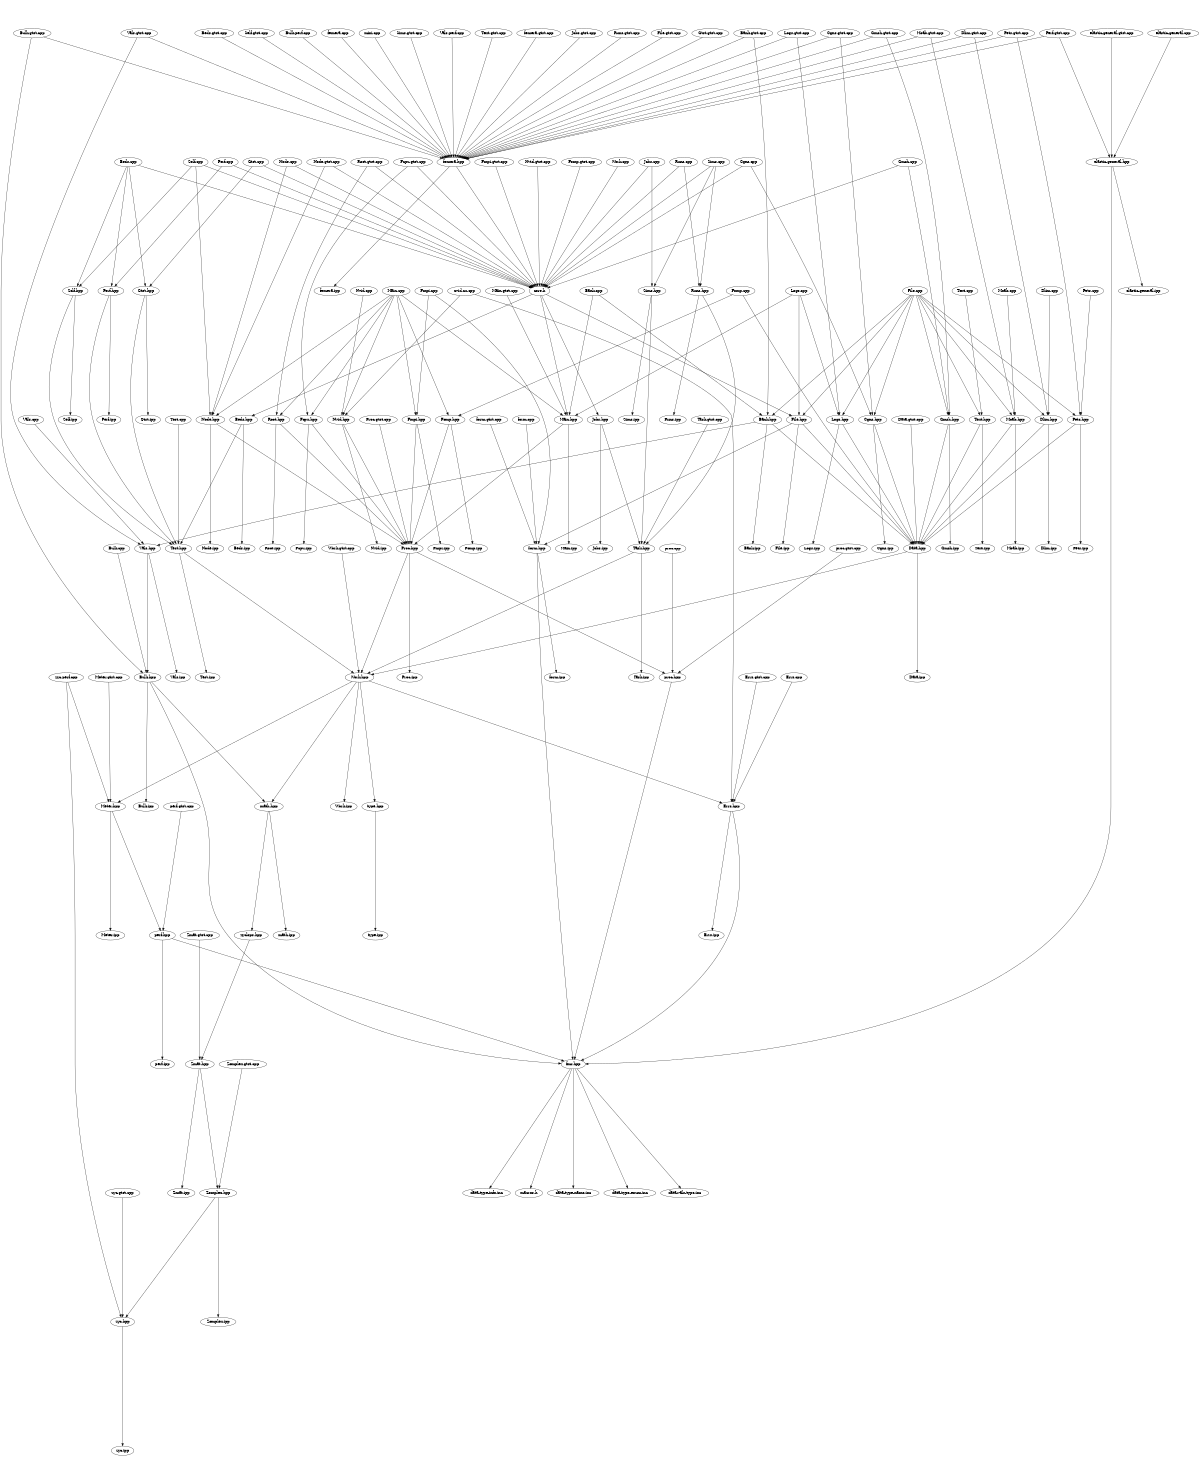 digraph "source tree" {
    overlap=scale;
    size="8,10";
    ratio="fill";
    fontsize="16";
    fontname="Helvetica";
	clusterrank="local";
	"perf.hpp" -> "fmr.hpp"
	"Fomp.hpp" -> "Fomp.ipp"
	"math.hpp" -> "zyclops.hpp"
	"Moab.hpp" -> "Moab.ipp"
	"Proc.hpp" -> "Proc.ipp"
	"Fomp.cpp" -> "Data.hpp"
	"File.hpp" -> "form.hpp"
	"Perf.cpp" -> "Perf.hpp"
	"Nvid.hpp" -> "Proc.hpp"
	"Dlim.cpp" -> "Dlim.hpp"
	"Gmsh.cpp" -> "Gmsh.hpp"
	"Fmpi.cpp" -> "Fmpi.hpp"
	"Text.gtst.cpp" -> "femera.hpp"
	"Logs.gtst.cpp" -> "Logs.hpp"
	"Bulk.hpp" -> "math.hpp"
	"form.hpp" -> "fmr.hpp"
	"core.h" -> "Main.hpp"
	"Gmsh.cpp" -> "core.h"
	"femera.gtst.cpp" -> "femera.hpp"
	"Jobs.gtst.cpp" -> "femera.hpp"
	"femera.hpp" -> "femera.ipp"
	"Logs.hpp" -> "Data.hpp"
	"Text.cpp" -> "Text.hpp"
	"Moab.cpp" -> "Moab.hpp"
	"Bulk.gtst.cpp" -> "femera.hpp"
	"File.cpp" -> "Pets.hpp"
	"proc.gtst.cpp" -> "proc.hpp"
	"Test.hpp" -> "Work.hpp"
	"core.h" -> "Beds.hpp"
	"Bank.cpp" -> "Bank.hpp"
	"Beds.cpp" -> "Gtst.hpp"
	"Perf.hpp" -> "Test.hpp"
	"Nvid.hpp" -> "Nvid.ipp"
	"Runs.gtst.cpp" -> "femera.hpp"
	"File.gtst.cpp" -> "femera.hpp"
	"Task.gtst.cpp" -> "Task.hpp"
	"Root.hpp" -> "Proc.hpp"
	"File.cpp" -> "Moab.hpp"
	"Proc.gtst.cpp" -> "Proc.hpp"
	"form.hpp" -> "form.ipp"
	"Sims.hpp" -> "Task.hpp"
	"Main.gtst.cpp" -> "Main.hpp"
	"Logs.cpp" -> "File.hpp"
	"Gtst.cpp" -> "core.h"
	"Proc.hpp" -> "Work.hpp"
	"fmr.hpp" -> "data-type-name.inc"
	"Main.cpp" -> "Fmpi.hpp"
	"Cgns.hpp" -> "Data.hpp"
	"Nvid.cpp" -> "Nvid.hpp"
	"Self.hpp" -> "Self.ipp"
	"Vals.hpp" -> "Vals.ipp"
	"Bulk.hpp" -> "fmr.hpp"
	"Pets.hpp" -> "Data.hpp"
	"perf.gtst.cpp" -> "perf.hpp"
	"Fmpi.gtst.cpp" -> "core.h"
	"Fcpu.gtst.cpp" -> "core.h"
	"Vals.gtst.cpp" -> "Vals.hpp"
	"Logs.gtst.cpp" -> "femera.hpp"
	"Node.hpp" -> "Node.ipp"
	"zyc.perf.cpp" -> "zyc.hpp"
	"Gtst.cpp" -> "Gtst.hpp"
	"elastic-general.hpp" -> "elastic-general.ipp"
	"Fomp.cpp" -> "Fomp.hpp"
	"Fomp.hpp" -> "Proc.hpp"
	"Vals.hpp" -> "Bulk.hpp"
	"zyc.gtst.cpp" -> "zyc.hpp"
	"File.cpp" -> "Bank.hpp"
	"Work.hpp" -> "Meter.hpp"
	"Sims.cpp" -> "Sims.hpp"
	"Test.hpp" -> "Test.ipp"
	"fmr.hpp" -> "data-type-enum.inc"
	"Gtst.gtst.cpp" -> "femera.hpp"
	"Cgns.gtst.cpp" -> "Cgns.hpp"
	"Root.gtst.cpp" -> "Root.hpp"
	"Data.hpp" -> "Work.hpp"
	"Main.hpp" -> "Proc.hpp"
	"File.cpp" -> "File.hpp"
	"Self.hpp" -> "Test.hpp"
	"Bank.hpp" -> "Data.hpp"
	"Zomplex.gtst.cpp" -> "Zomplex.hpp"
	"Jobs.hpp" -> "Jobs.ipp"
	"Main.hpp" -> "Main.ipp"
	"Test.cpp" -> "Test.hpp"
	"Beds.gtst.cpp" -> "femera.hpp"
	"Runs.hpp" -> "Runs.ipp"
	"Self.gtst.cpp" -> "femera.hpp"
	"Zomplex.hpp" -> "Zomplex.ipp"
	"Beds.cpp" -> "core.h"
	"Work.hpp" -> "type.hpp"
	"Nvid.gtst.cpp" -> "core.h"
	"zyc.hpp" -> "zyc.ipp"
	"Cgns.gtst.cpp" -> "femera.hpp"
	"Zmat.gtst.cpp" -> "Zmat.hpp"
	"Root.hpp" -> "Root.ipp"
	"Sims.cpp" -> "Runs.hpp"
	"Moab.gtst.cpp" -> "Moab.hpp"
	"Meter.hpp" -> "perf.hpp"
	"Beds.cpp" -> "Perf.hpp"
	"Bulk.hpp" -> "Bulk.ipp"
	"Bulk.perf.cpp" -> "femera.hpp"
	"File.hpp" -> "Data.hpp"
	"Bulk.gtst.cpp" -> "Bulk.hpp"
	"File.cpp" -> "Gmsh.hpp"
	"femera.cpp" -> "femera.hpp"
	"Bank.gtst.cpp" -> "femera.hpp"
	"Jobs.cpp" -> "core.h"
	"Gtst.hpp" -> "Gtst.ipp"
	"File.cpp" -> "Logs.hpp"
	"Cgns.cpp" -> "core.h"
	"Cgns.cpp" -> "Cgns.hpp"
	"Gmsh.gtst.cpp" -> "femera.hpp"
	"Main.cpp" -> "Node.hpp"
	"Work.hpp" -> "Work.ipp"
	"Runs.cpp" -> "core.h"
	"Work.hpp" -> "math.hpp"
	"Fcpu.hpp" -> "Proc.hpp"
	"math.hpp" -> "math.ipp"
	"mini.cpp" -> "femera.hpp"
	"Node.cpp" -> "Node.hpp"
	"femera.hpp" -> "core.h"
	"Dlim.gtst.cpp" -> "femera.hpp"
	"Zmat.hpp" -> "Zmat.ipp"
	"Pets.hpp" -> "Pets.ipp"
	"proc.cpp" -> "proc.hpp"
	"form.cpp" -> "form.hpp"
	"Gtst.hpp" -> "Test.hpp"
	"Work.hpp" -> "Errs.hpp"
	"Main.cpp" -> "Fomp.hpp"
	"Fomp.gtst.cpp" -> "core.h"
	"Logs.hpp" -> "Logs.ipp"
	"Gmsh.hpp" -> "Gmsh.ipp"
	"perf.hpp" -> "perf.ipp"
	"Sims.gtst.cpp" -> "femera.hpp"
	"Dlim.hpp" -> "Data.hpp"
	"Task.hpp" -> "Work.hpp"
	"Errs.gtst.cpp" -> "Errs.hpp"
	"Dlim.gtst.cpp" -> "Dlim.hpp"
	"fmr.hpp" -> "data-vals-type.inc"
	"Task.hpp" -> "Task.ipp"
	"Node.cpp" -> "core.h"
	"Vals.perf.cpp" -> "femera.hpp"
	"Text.hpp" -> "Text.ipp"
	"Logs.cpp" -> "Logs.hpp"
	"Beds.cpp" -> "Self.hpp"
	"Fmpi.cpp" -> "form.hpp"
	"Logs.cpp" -> "Main.hpp"
	"Errs.hpp" -> "Errs.ipp"
	"Fcpu.hpp" -> "Fcpu.ipp"
	"Perf.cpp" -> "core.h"
	"Errs.hpp" -> "fmr.hpp"
	"Data.gtst.cpp" -> "Data.hpp"
	"elastic-general.cpp" -> "elastic-general.hpp"
	"Vals.gtst.cpp" -> "femera.hpp"
	"Vals.cpp" -> "Vals.hpp"
	"Node.hpp" -> "Proc.hpp"
	"Meter.gtst.cpp" -> "Meter.hpp"
	"Main.cpp" -> "Nvid.hpp"
	"Self.cpp" -> "Node.hpp"
	"Work.cpp" -> "core.h"
	"Moab.hpp" -> "Data.hpp"
	"Fmpi.hpp" -> "Proc.hpp"
	"Sims.cpp" -> "core.h"
	"Zmat.hpp" -> "Zomplex.hpp"
	"Errs.cpp" -> "Errs.hpp"
	"Bulk.cpp" -> "Bulk.hpp"
	"Bank.hpp" -> "Bank.ipp"
	"Self.cpp" -> "core.h"
	"Fmpi.hpp" -> "Fmpi.ipp"
	"Pets.gtst.cpp" -> "Pets.hpp"
	"Self.cpp" -> "Self.hpp"
	"type.hpp" -> "type.ipp"
	"Gmsh.gtst.cpp" -> "Gmsh.hpp"
	"Pets.gtst.cpp" -> "femera.hpp"
	"Root.gtst.cpp" -> "core.h"
	"Text.hpp" -> "Data.hpp"
	"File.cpp" -> "Cgns.hpp"
	"Pets.cpp" -> "Pets.hpp"
	"File.hpp" -> "File.ipp"
	"Main.cpp" -> "Main.hpp"
	"Jobs.hpp" -> "Task.hpp"
	"Runs.cpp" -> "Runs.hpp"
	"Node.gtst.cpp" -> "Node.hpp"
	"Beds.hpp" -> "Test.hpp"
	"Fcpu.gtst.cpp" -> "Fcpu.hpp"
	"fmr.hpp" -> "data-type-info.inc"
	"Jobs.cpp" -> "Sims.hpp"
	"Perf.gtst.cpp" -> "elastic-general.hpp"
	"Perf.gtst.cpp" -> "femera.hpp"
	"nvid.cu.cpp" -> "Nvid.hpp"
	"Dlim.hpp" -> "Dlim.ipp"
	"Moab.gtst.cpp" -> "femera.hpp"
	"Data.hpp" -> "Data.ipp"
	"Main.cpp" -> "Fcpu.hpp"
	"Perf.hpp" -> "Perf.ipp"
	"core.h" -> "Jobs.hpp"
	"Bank.gtst.cpp" -> "Bank.hpp"
	"Cgns.hpp" -> "Cgns.ipp"
	"Runs.hpp" -> "Task.hpp"
	"Gmsh.hpp" -> "Data.hpp"
	"elastic-general.hpp" -> "fmr.hpp"
	"nvid.cu.cpp" -> "Errs.hpp"
	"Proc.hpp" -> "proc.hpp"
	"proc.hpp" -> "fmr.hpp"
	"Zomplex.hpp" -> "zyc.hpp"
	"Beds.hpp" -> "Beds.ipp"
	"Sims.hpp" -> "Sims.ipp"
	"Meter.hpp" -> "Meter.ipp"
	"zyc.perf.cpp" -> "Meter.hpp"
	"File.cpp" -> "Dlim.hpp"
	"core.h" -> "File.hpp"
	"File.cpp" -> "Text.hpp"
	"Bank.cpp" -> "Main.hpp"
	"Bank.hpp" -> "Vals.hpp"
	"Work.gtst.cpp" -> "Work.hpp"
	"zyclops.hpp" -> "Zmat.hpp"
	"Main.cpp" -> "Root.hpp"
	"Node.gtst.cpp" -> "core.h"
	"elastic-general.gtst.cpp" -> "elastic-general.hpp"
	"fmr.hpp" -> "macros.h"
	"form.gtst.cpp" -> "form.hpp"
}

